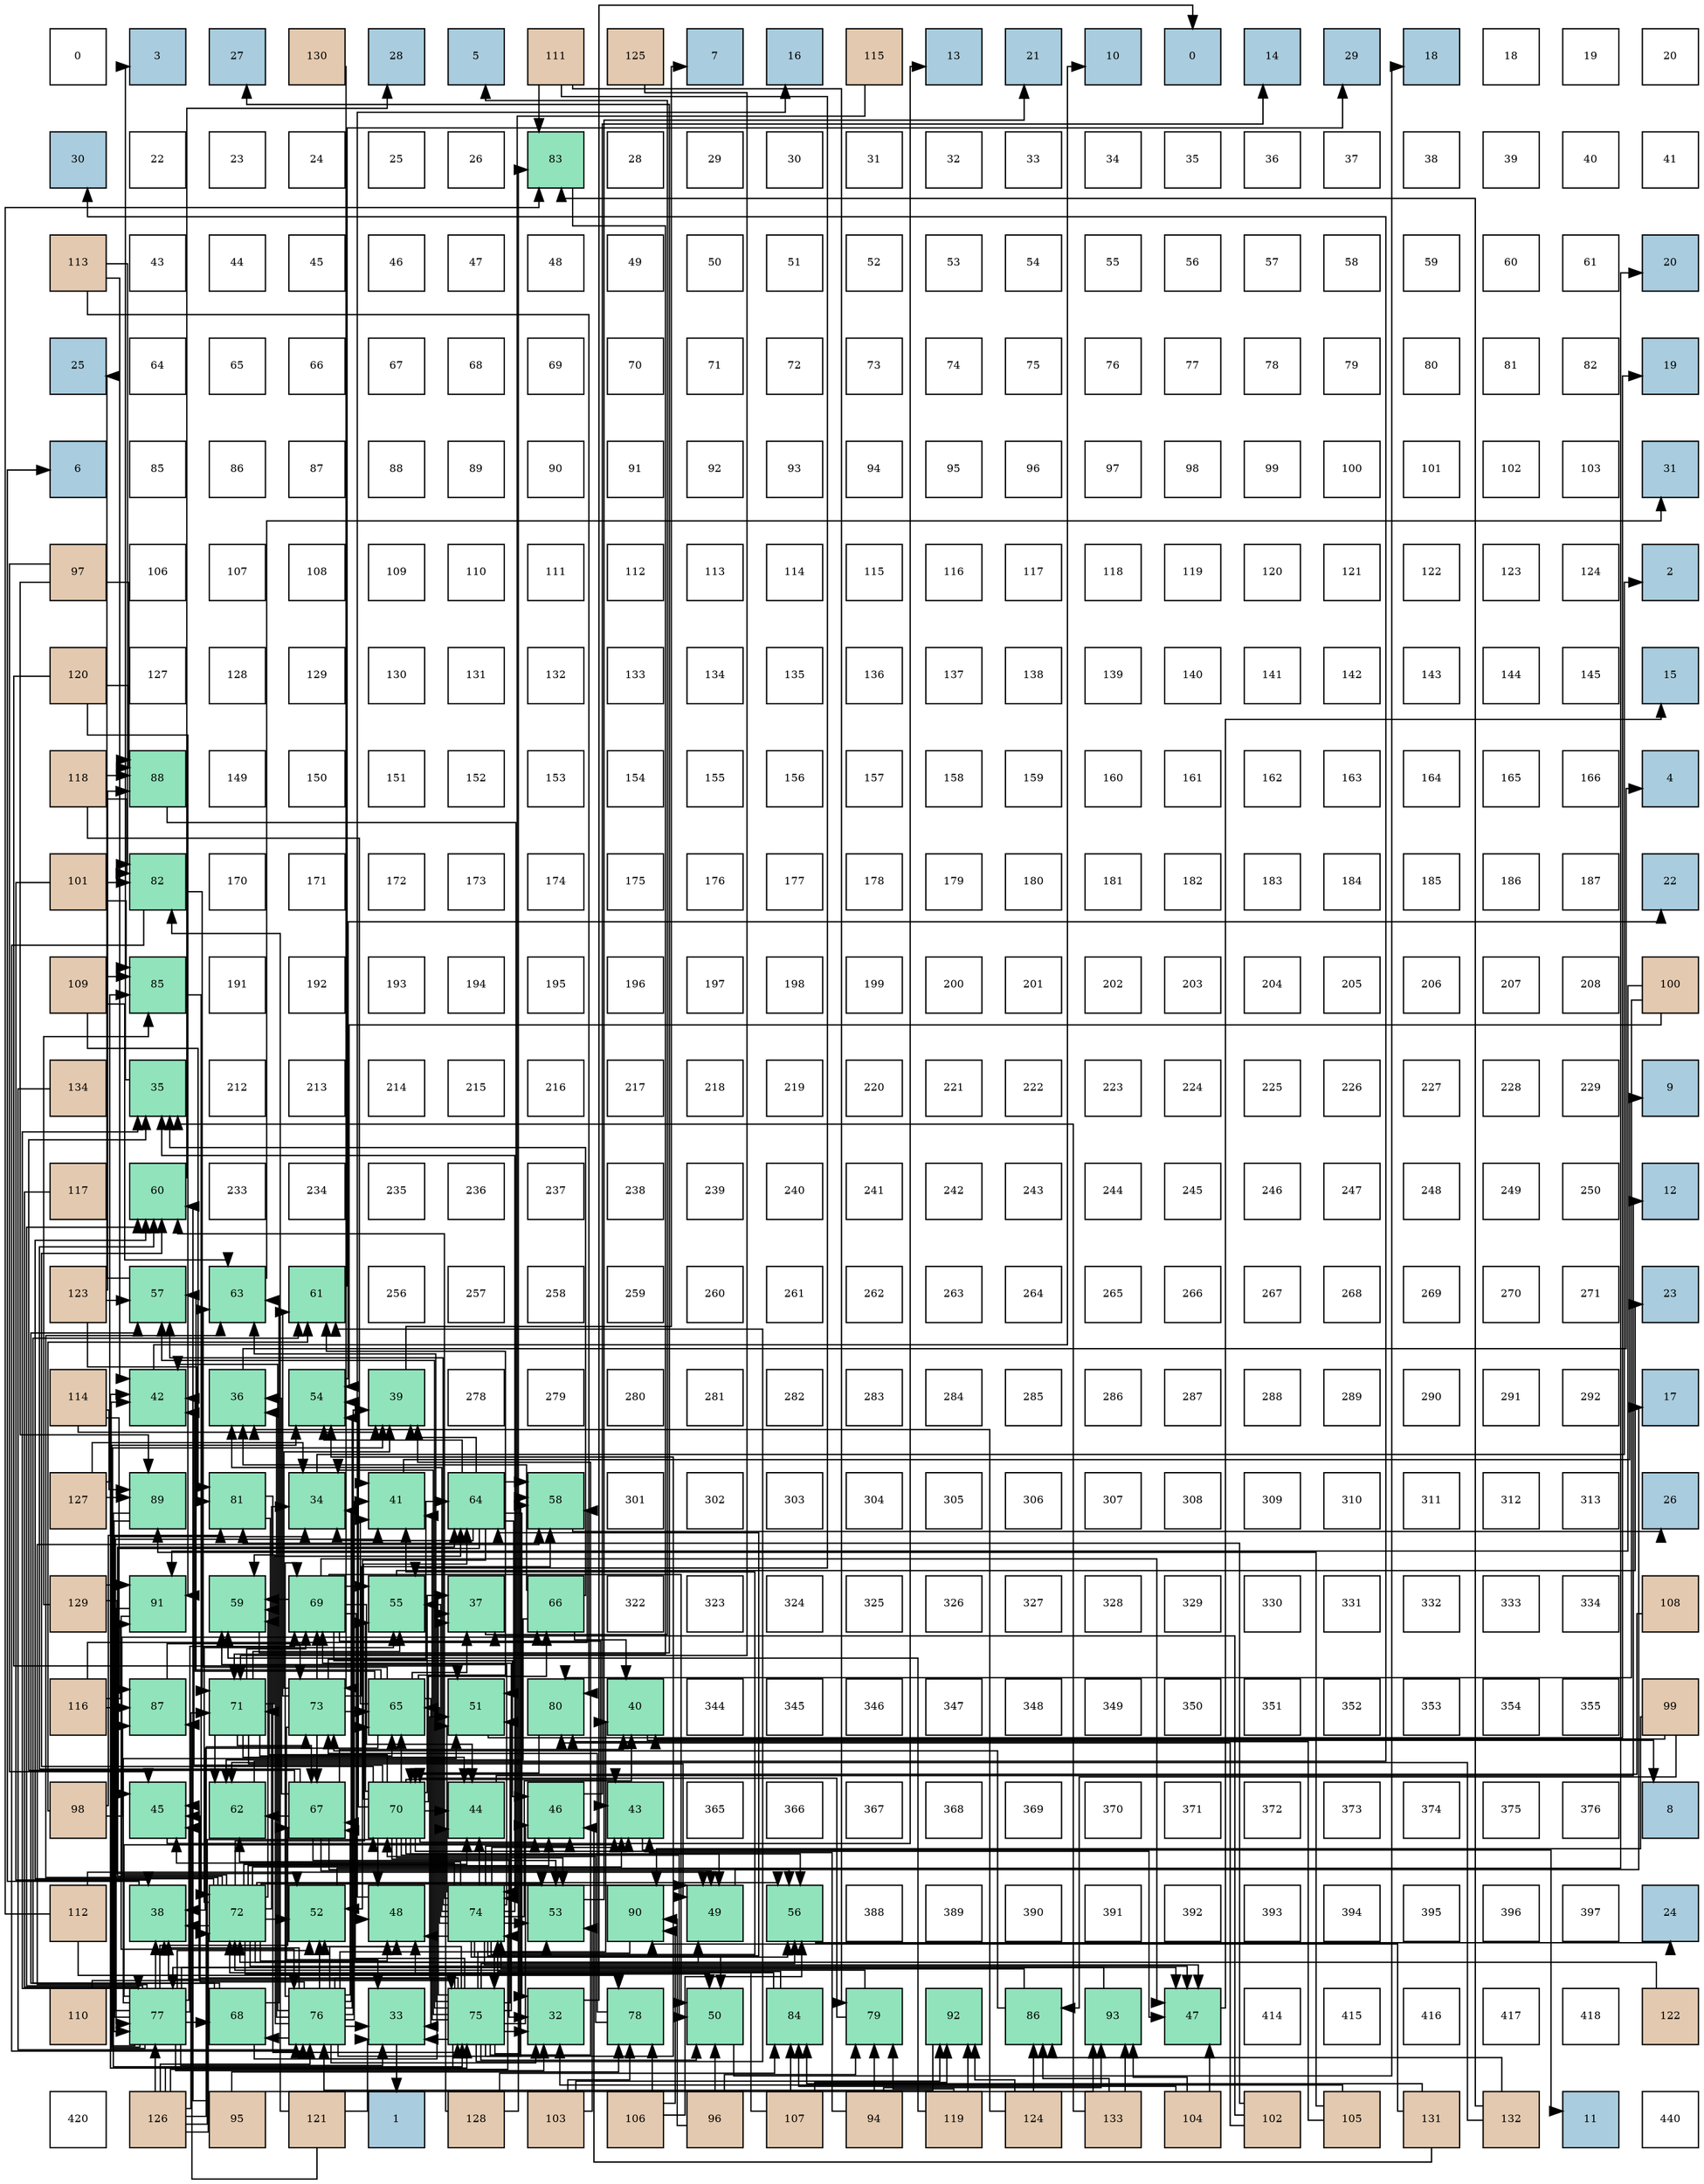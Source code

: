 digraph layout{
 rankdir=TB;
 splines=ortho;
 node [style=filled shape=square fixedsize=true width=0.6];
0[label="0", fontsize=8, fillcolor="#ffffff"];
1[label="3", fontsize=8, fillcolor="#a9ccde"];
2[label="27", fontsize=8, fillcolor="#a9ccde"];
3[label="130", fontsize=8, fillcolor="#e3c9af"];
4[label="28", fontsize=8, fillcolor="#a9ccde"];
5[label="5", fontsize=8, fillcolor="#a9ccde"];
6[label="111", fontsize=8, fillcolor="#e3c9af"];
7[label="125", fontsize=8, fillcolor="#e3c9af"];
8[label="7", fontsize=8, fillcolor="#a9ccde"];
9[label="16", fontsize=8, fillcolor="#a9ccde"];
10[label="115", fontsize=8, fillcolor="#e3c9af"];
11[label="13", fontsize=8, fillcolor="#a9ccde"];
12[label="21", fontsize=8, fillcolor="#a9ccde"];
13[label="10", fontsize=8, fillcolor="#a9ccde"];
14[label="0", fontsize=8, fillcolor="#a9ccde"];
15[label="14", fontsize=8, fillcolor="#a9ccde"];
16[label="29", fontsize=8, fillcolor="#a9ccde"];
17[label="18", fontsize=8, fillcolor="#a9ccde"];
18[label="18", fontsize=8, fillcolor="#ffffff"];
19[label="19", fontsize=8, fillcolor="#ffffff"];
20[label="20", fontsize=8, fillcolor="#ffffff"];
21[label="30", fontsize=8, fillcolor="#a9ccde"];
22[label="22", fontsize=8, fillcolor="#ffffff"];
23[label="23", fontsize=8, fillcolor="#ffffff"];
24[label="24", fontsize=8, fillcolor="#ffffff"];
25[label="25", fontsize=8, fillcolor="#ffffff"];
26[label="26", fontsize=8, fillcolor="#ffffff"];
27[label="83", fontsize=8, fillcolor="#91e3bb"];
28[label="28", fontsize=8, fillcolor="#ffffff"];
29[label="29", fontsize=8, fillcolor="#ffffff"];
30[label="30", fontsize=8, fillcolor="#ffffff"];
31[label="31", fontsize=8, fillcolor="#ffffff"];
32[label="32", fontsize=8, fillcolor="#ffffff"];
33[label="33", fontsize=8, fillcolor="#ffffff"];
34[label="34", fontsize=8, fillcolor="#ffffff"];
35[label="35", fontsize=8, fillcolor="#ffffff"];
36[label="36", fontsize=8, fillcolor="#ffffff"];
37[label="37", fontsize=8, fillcolor="#ffffff"];
38[label="38", fontsize=8, fillcolor="#ffffff"];
39[label="39", fontsize=8, fillcolor="#ffffff"];
40[label="40", fontsize=8, fillcolor="#ffffff"];
41[label="41", fontsize=8, fillcolor="#ffffff"];
42[label="113", fontsize=8, fillcolor="#e3c9af"];
43[label="43", fontsize=8, fillcolor="#ffffff"];
44[label="44", fontsize=8, fillcolor="#ffffff"];
45[label="45", fontsize=8, fillcolor="#ffffff"];
46[label="46", fontsize=8, fillcolor="#ffffff"];
47[label="47", fontsize=8, fillcolor="#ffffff"];
48[label="48", fontsize=8, fillcolor="#ffffff"];
49[label="49", fontsize=8, fillcolor="#ffffff"];
50[label="50", fontsize=8, fillcolor="#ffffff"];
51[label="51", fontsize=8, fillcolor="#ffffff"];
52[label="52", fontsize=8, fillcolor="#ffffff"];
53[label="53", fontsize=8, fillcolor="#ffffff"];
54[label="54", fontsize=8, fillcolor="#ffffff"];
55[label="55", fontsize=8, fillcolor="#ffffff"];
56[label="56", fontsize=8, fillcolor="#ffffff"];
57[label="57", fontsize=8, fillcolor="#ffffff"];
58[label="58", fontsize=8, fillcolor="#ffffff"];
59[label="59", fontsize=8, fillcolor="#ffffff"];
60[label="60", fontsize=8, fillcolor="#ffffff"];
61[label="61", fontsize=8, fillcolor="#ffffff"];
62[label="20", fontsize=8, fillcolor="#a9ccde"];
63[label="25", fontsize=8, fillcolor="#a9ccde"];
64[label="64", fontsize=8, fillcolor="#ffffff"];
65[label="65", fontsize=8, fillcolor="#ffffff"];
66[label="66", fontsize=8, fillcolor="#ffffff"];
67[label="67", fontsize=8, fillcolor="#ffffff"];
68[label="68", fontsize=8, fillcolor="#ffffff"];
69[label="69", fontsize=8, fillcolor="#ffffff"];
70[label="70", fontsize=8, fillcolor="#ffffff"];
71[label="71", fontsize=8, fillcolor="#ffffff"];
72[label="72", fontsize=8, fillcolor="#ffffff"];
73[label="73", fontsize=8, fillcolor="#ffffff"];
74[label="74", fontsize=8, fillcolor="#ffffff"];
75[label="75", fontsize=8, fillcolor="#ffffff"];
76[label="76", fontsize=8, fillcolor="#ffffff"];
77[label="77", fontsize=8, fillcolor="#ffffff"];
78[label="78", fontsize=8, fillcolor="#ffffff"];
79[label="79", fontsize=8, fillcolor="#ffffff"];
80[label="80", fontsize=8, fillcolor="#ffffff"];
81[label="81", fontsize=8, fillcolor="#ffffff"];
82[label="82", fontsize=8, fillcolor="#ffffff"];
83[label="19", fontsize=8, fillcolor="#a9ccde"];
84[label="6", fontsize=8, fillcolor="#a9ccde"];
85[label="85", fontsize=8, fillcolor="#ffffff"];
86[label="86", fontsize=8, fillcolor="#ffffff"];
87[label="87", fontsize=8, fillcolor="#ffffff"];
88[label="88", fontsize=8, fillcolor="#ffffff"];
89[label="89", fontsize=8, fillcolor="#ffffff"];
90[label="90", fontsize=8, fillcolor="#ffffff"];
91[label="91", fontsize=8, fillcolor="#ffffff"];
92[label="92", fontsize=8, fillcolor="#ffffff"];
93[label="93", fontsize=8, fillcolor="#ffffff"];
94[label="94", fontsize=8, fillcolor="#ffffff"];
95[label="95", fontsize=8, fillcolor="#ffffff"];
96[label="96", fontsize=8, fillcolor="#ffffff"];
97[label="97", fontsize=8, fillcolor="#ffffff"];
98[label="98", fontsize=8, fillcolor="#ffffff"];
99[label="99", fontsize=8, fillcolor="#ffffff"];
100[label="100", fontsize=8, fillcolor="#ffffff"];
101[label="101", fontsize=8, fillcolor="#ffffff"];
102[label="102", fontsize=8, fillcolor="#ffffff"];
103[label="103", fontsize=8, fillcolor="#ffffff"];
104[label="31", fontsize=8, fillcolor="#a9ccde"];
105[label="97", fontsize=8, fillcolor="#e3c9af"];
106[label="106", fontsize=8, fillcolor="#ffffff"];
107[label="107", fontsize=8, fillcolor="#ffffff"];
108[label="108", fontsize=8, fillcolor="#ffffff"];
109[label="109", fontsize=8, fillcolor="#ffffff"];
110[label="110", fontsize=8, fillcolor="#ffffff"];
111[label="111", fontsize=8, fillcolor="#ffffff"];
112[label="112", fontsize=8, fillcolor="#ffffff"];
113[label="113", fontsize=8, fillcolor="#ffffff"];
114[label="114", fontsize=8, fillcolor="#ffffff"];
115[label="115", fontsize=8, fillcolor="#ffffff"];
116[label="116", fontsize=8, fillcolor="#ffffff"];
117[label="117", fontsize=8, fillcolor="#ffffff"];
118[label="118", fontsize=8, fillcolor="#ffffff"];
119[label="119", fontsize=8, fillcolor="#ffffff"];
120[label="120", fontsize=8, fillcolor="#ffffff"];
121[label="121", fontsize=8, fillcolor="#ffffff"];
122[label="122", fontsize=8, fillcolor="#ffffff"];
123[label="123", fontsize=8, fillcolor="#ffffff"];
124[label="124", fontsize=8, fillcolor="#ffffff"];
125[label="2", fontsize=8, fillcolor="#a9ccde"];
126[label="120", fontsize=8, fillcolor="#e3c9af"];
127[label="127", fontsize=8, fillcolor="#ffffff"];
128[label="128", fontsize=8, fillcolor="#ffffff"];
129[label="129", fontsize=8, fillcolor="#ffffff"];
130[label="130", fontsize=8, fillcolor="#ffffff"];
131[label="131", fontsize=8, fillcolor="#ffffff"];
132[label="132", fontsize=8, fillcolor="#ffffff"];
133[label="133", fontsize=8, fillcolor="#ffffff"];
134[label="134", fontsize=8, fillcolor="#ffffff"];
135[label="135", fontsize=8, fillcolor="#ffffff"];
136[label="136", fontsize=8, fillcolor="#ffffff"];
137[label="137", fontsize=8, fillcolor="#ffffff"];
138[label="138", fontsize=8, fillcolor="#ffffff"];
139[label="139", fontsize=8, fillcolor="#ffffff"];
140[label="140", fontsize=8, fillcolor="#ffffff"];
141[label="141", fontsize=8, fillcolor="#ffffff"];
142[label="142", fontsize=8, fillcolor="#ffffff"];
143[label="143", fontsize=8, fillcolor="#ffffff"];
144[label="144", fontsize=8, fillcolor="#ffffff"];
145[label="145", fontsize=8, fillcolor="#ffffff"];
146[label="15", fontsize=8, fillcolor="#a9ccde"];
147[label="118", fontsize=8, fillcolor="#e3c9af"];
148[label="88", fontsize=8, fillcolor="#91e3bb"];
149[label="149", fontsize=8, fillcolor="#ffffff"];
150[label="150", fontsize=8, fillcolor="#ffffff"];
151[label="151", fontsize=8, fillcolor="#ffffff"];
152[label="152", fontsize=8, fillcolor="#ffffff"];
153[label="153", fontsize=8, fillcolor="#ffffff"];
154[label="154", fontsize=8, fillcolor="#ffffff"];
155[label="155", fontsize=8, fillcolor="#ffffff"];
156[label="156", fontsize=8, fillcolor="#ffffff"];
157[label="157", fontsize=8, fillcolor="#ffffff"];
158[label="158", fontsize=8, fillcolor="#ffffff"];
159[label="159", fontsize=8, fillcolor="#ffffff"];
160[label="160", fontsize=8, fillcolor="#ffffff"];
161[label="161", fontsize=8, fillcolor="#ffffff"];
162[label="162", fontsize=8, fillcolor="#ffffff"];
163[label="163", fontsize=8, fillcolor="#ffffff"];
164[label="164", fontsize=8, fillcolor="#ffffff"];
165[label="165", fontsize=8, fillcolor="#ffffff"];
166[label="166", fontsize=8, fillcolor="#ffffff"];
167[label="4", fontsize=8, fillcolor="#a9ccde"];
168[label="101", fontsize=8, fillcolor="#e3c9af"];
169[label="82", fontsize=8, fillcolor="#91e3bb"];
170[label="170", fontsize=8, fillcolor="#ffffff"];
171[label="171", fontsize=8, fillcolor="#ffffff"];
172[label="172", fontsize=8, fillcolor="#ffffff"];
173[label="173", fontsize=8, fillcolor="#ffffff"];
174[label="174", fontsize=8, fillcolor="#ffffff"];
175[label="175", fontsize=8, fillcolor="#ffffff"];
176[label="176", fontsize=8, fillcolor="#ffffff"];
177[label="177", fontsize=8, fillcolor="#ffffff"];
178[label="178", fontsize=8, fillcolor="#ffffff"];
179[label="179", fontsize=8, fillcolor="#ffffff"];
180[label="180", fontsize=8, fillcolor="#ffffff"];
181[label="181", fontsize=8, fillcolor="#ffffff"];
182[label="182", fontsize=8, fillcolor="#ffffff"];
183[label="183", fontsize=8, fillcolor="#ffffff"];
184[label="184", fontsize=8, fillcolor="#ffffff"];
185[label="185", fontsize=8, fillcolor="#ffffff"];
186[label="186", fontsize=8, fillcolor="#ffffff"];
187[label="187", fontsize=8, fillcolor="#ffffff"];
188[label="22", fontsize=8, fillcolor="#a9ccde"];
189[label="109", fontsize=8, fillcolor="#e3c9af"];
190[label="85", fontsize=8, fillcolor="#91e3bb"];
191[label="191", fontsize=8, fillcolor="#ffffff"];
192[label="192", fontsize=8, fillcolor="#ffffff"];
193[label="193", fontsize=8, fillcolor="#ffffff"];
194[label="194", fontsize=8, fillcolor="#ffffff"];
195[label="195", fontsize=8, fillcolor="#ffffff"];
196[label="196", fontsize=8, fillcolor="#ffffff"];
197[label="197", fontsize=8, fillcolor="#ffffff"];
198[label="198", fontsize=8, fillcolor="#ffffff"];
199[label="199", fontsize=8, fillcolor="#ffffff"];
200[label="200", fontsize=8, fillcolor="#ffffff"];
201[label="201", fontsize=8, fillcolor="#ffffff"];
202[label="202", fontsize=8, fillcolor="#ffffff"];
203[label="203", fontsize=8, fillcolor="#ffffff"];
204[label="204", fontsize=8, fillcolor="#ffffff"];
205[label="205", fontsize=8, fillcolor="#ffffff"];
206[label="206", fontsize=8, fillcolor="#ffffff"];
207[label="207", fontsize=8, fillcolor="#ffffff"];
208[label="208", fontsize=8, fillcolor="#ffffff"];
209[label="100", fontsize=8, fillcolor="#e3c9af"];
210[label="134", fontsize=8, fillcolor="#e3c9af"];
211[label="35", fontsize=8, fillcolor="#91e3bb"];
212[label="212", fontsize=8, fillcolor="#ffffff"];
213[label="213", fontsize=8, fillcolor="#ffffff"];
214[label="214", fontsize=8, fillcolor="#ffffff"];
215[label="215", fontsize=8, fillcolor="#ffffff"];
216[label="216", fontsize=8, fillcolor="#ffffff"];
217[label="217", fontsize=8, fillcolor="#ffffff"];
218[label="218", fontsize=8, fillcolor="#ffffff"];
219[label="219", fontsize=8, fillcolor="#ffffff"];
220[label="220", fontsize=8, fillcolor="#ffffff"];
221[label="221", fontsize=8, fillcolor="#ffffff"];
222[label="222", fontsize=8, fillcolor="#ffffff"];
223[label="223", fontsize=8, fillcolor="#ffffff"];
224[label="224", fontsize=8, fillcolor="#ffffff"];
225[label="225", fontsize=8, fillcolor="#ffffff"];
226[label="226", fontsize=8, fillcolor="#ffffff"];
227[label="227", fontsize=8, fillcolor="#ffffff"];
228[label="228", fontsize=8, fillcolor="#ffffff"];
229[label="229", fontsize=8, fillcolor="#ffffff"];
230[label="9", fontsize=8, fillcolor="#a9ccde"];
231[label="117", fontsize=8, fillcolor="#e3c9af"];
232[label="60", fontsize=8, fillcolor="#91e3bb"];
233[label="233", fontsize=8, fillcolor="#ffffff"];
234[label="234", fontsize=8, fillcolor="#ffffff"];
235[label="235", fontsize=8, fillcolor="#ffffff"];
236[label="236", fontsize=8, fillcolor="#ffffff"];
237[label="237", fontsize=8, fillcolor="#ffffff"];
238[label="238", fontsize=8, fillcolor="#ffffff"];
239[label="239", fontsize=8, fillcolor="#ffffff"];
240[label="240", fontsize=8, fillcolor="#ffffff"];
241[label="241", fontsize=8, fillcolor="#ffffff"];
242[label="242", fontsize=8, fillcolor="#ffffff"];
243[label="243", fontsize=8, fillcolor="#ffffff"];
244[label="244", fontsize=8, fillcolor="#ffffff"];
245[label="245", fontsize=8, fillcolor="#ffffff"];
246[label="246", fontsize=8, fillcolor="#ffffff"];
247[label="247", fontsize=8, fillcolor="#ffffff"];
248[label="248", fontsize=8, fillcolor="#ffffff"];
249[label="249", fontsize=8, fillcolor="#ffffff"];
250[label="250", fontsize=8, fillcolor="#ffffff"];
251[label="12", fontsize=8, fillcolor="#a9ccde"];
252[label="123", fontsize=8, fillcolor="#e3c9af"];
253[label="57", fontsize=8, fillcolor="#91e3bb"];
254[label="63", fontsize=8, fillcolor="#91e3bb"];
255[label="61", fontsize=8, fillcolor="#91e3bb"];
256[label="256", fontsize=8, fillcolor="#ffffff"];
257[label="257", fontsize=8, fillcolor="#ffffff"];
258[label="258", fontsize=8, fillcolor="#ffffff"];
259[label="259", fontsize=8, fillcolor="#ffffff"];
260[label="260", fontsize=8, fillcolor="#ffffff"];
261[label="261", fontsize=8, fillcolor="#ffffff"];
262[label="262", fontsize=8, fillcolor="#ffffff"];
263[label="263", fontsize=8, fillcolor="#ffffff"];
264[label="264", fontsize=8, fillcolor="#ffffff"];
265[label="265", fontsize=8, fillcolor="#ffffff"];
266[label="266", fontsize=8, fillcolor="#ffffff"];
267[label="267", fontsize=8, fillcolor="#ffffff"];
268[label="268", fontsize=8, fillcolor="#ffffff"];
269[label="269", fontsize=8, fillcolor="#ffffff"];
270[label="270", fontsize=8, fillcolor="#ffffff"];
271[label="271", fontsize=8, fillcolor="#ffffff"];
272[label="23", fontsize=8, fillcolor="#a9ccde"];
273[label="114", fontsize=8, fillcolor="#e3c9af"];
274[label="42", fontsize=8, fillcolor="#91e3bb"];
275[label="36", fontsize=8, fillcolor="#91e3bb"];
276[label="54", fontsize=8, fillcolor="#91e3bb"];
277[label="39", fontsize=8, fillcolor="#91e3bb"];
278[label="278", fontsize=8, fillcolor="#ffffff"];
279[label="279", fontsize=8, fillcolor="#ffffff"];
280[label="280", fontsize=8, fillcolor="#ffffff"];
281[label="281", fontsize=8, fillcolor="#ffffff"];
282[label="282", fontsize=8, fillcolor="#ffffff"];
283[label="283", fontsize=8, fillcolor="#ffffff"];
284[label="284", fontsize=8, fillcolor="#ffffff"];
285[label="285", fontsize=8, fillcolor="#ffffff"];
286[label="286", fontsize=8, fillcolor="#ffffff"];
287[label="287", fontsize=8, fillcolor="#ffffff"];
288[label="288", fontsize=8, fillcolor="#ffffff"];
289[label="289", fontsize=8, fillcolor="#ffffff"];
290[label="290", fontsize=8, fillcolor="#ffffff"];
291[label="291", fontsize=8, fillcolor="#ffffff"];
292[label="292", fontsize=8, fillcolor="#ffffff"];
293[label="17", fontsize=8, fillcolor="#a9ccde"];
294[label="127", fontsize=8, fillcolor="#e3c9af"];
295[label="89", fontsize=8, fillcolor="#91e3bb"];
296[label="81", fontsize=8, fillcolor="#91e3bb"];
297[label="34", fontsize=8, fillcolor="#91e3bb"];
298[label="41", fontsize=8, fillcolor="#91e3bb"];
299[label="64", fontsize=8, fillcolor="#91e3bb"];
300[label="58", fontsize=8, fillcolor="#91e3bb"];
301[label="301", fontsize=8, fillcolor="#ffffff"];
302[label="302", fontsize=8, fillcolor="#ffffff"];
303[label="303", fontsize=8, fillcolor="#ffffff"];
304[label="304", fontsize=8, fillcolor="#ffffff"];
305[label="305", fontsize=8, fillcolor="#ffffff"];
306[label="306", fontsize=8, fillcolor="#ffffff"];
307[label="307", fontsize=8, fillcolor="#ffffff"];
308[label="308", fontsize=8, fillcolor="#ffffff"];
309[label="309", fontsize=8, fillcolor="#ffffff"];
310[label="310", fontsize=8, fillcolor="#ffffff"];
311[label="311", fontsize=8, fillcolor="#ffffff"];
312[label="312", fontsize=8, fillcolor="#ffffff"];
313[label="313", fontsize=8, fillcolor="#ffffff"];
314[label="26", fontsize=8, fillcolor="#a9ccde"];
315[label="129", fontsize=8, fillcolor="#e3c9af"];
316[label="91", fontsize=8, fillcolor="#91e3bb"];
317[label="59", fontsize=8, fillcolor="#91e3bb"];
318[label="69", fontsize=8, fillcolor="#91e3bb"];
319[label="55", fontsize=8, fillcolor="#91e3bb"];
320[label="37", fontsize=8, fillcolor="#91e3bb"];
321[label="66", fontsize=8, fillcolor="#91e3bb"];
322[label="322", fontsize=8, fillcolor="#ffffff"];
323[label="323", fontsize=8, fillcolor="#ffffff"];
324[label="324", fontsize=8, fillcolor="#ffffff"];
325[label="325", fontsize=8, fillcolor="#ffffff"];
326[label="326", fontsize=8, fillcolor="#ffffff"];
327[label="327", fontsize=8, fillcolor="#ffffff"];
328[label="328", fontsize=8, fillcolor="#ffffff"];
329[label="329", fontsize=8, fillcolor="#ffffff"];
330[label="330", fontsize=8, fillcolor="#ffffff"];
331[label="331", fontsize=8, fillcolor="#ffffff"];
332[label="332", fontsize=8, fillcolor="#ffffff"];
333[label="333", fontsize=8, fillcolor="#ffffff"];
334[label="334", fontsize=8, fillcolor="#ffffff"];
335[label="108", fontsize=8, fillcolor="#e3c9af"];
336[label="116", fontsize=8, fillcolor="#e3c9af"];
337[label="87", fontsize=8, fillcolor="#91e3bb"];
338[label="71", fontsize=8, fillcolor="#91e3bb"];
339[label="73", fontsize=8, fillcolor="#91e3bb"];
340[label="65", fontsize=8, fillcolor="#91e3bb"];
341[label="51", fontsize=8, fillcolor="#91e3bb"];
342[label="80", fontsize=8, fillcolor="#91e3bb"];
343[label="40", fontsize=8, fillcolor="#91e3bb"];
344[label="344", fontsize=8, fillcolor="#ffffff"];
345[label="345", fontsize=8, fillcolor="#ffffff"];
346[label="346", fontsize=8, fillcolor="#ffffff"];
347[label="347", fontsize=8, fillcolor="#ffffff"];
348[label="348", fontsize=8, fillcolor="#ffffff"];
349[label="349", fontsize=8, fillcolor="#ffffff"];
350[label="350", fontsize=8, fillcolor="#ffffff"];
351[label="351", fontsize=8, fillcolor="#ffffff"];
352[label="352", fontsize=8, fillcolor="#ffffff"];
353[label="353", fontsize=8, fillcolor="#ffffff"];
354[label="354", fontsize=8, fillcolor="#ffffff"];
355[label="355", fontsize=8, fillcolor="#ffffff"];
356[label="99", fontsize=8, fillcolor="#e3c9af"];
357[label="98", fontsize=8, fillcolor="#e3c9af"];
358[label="45", fontsize=8, fillcolor="#91e3bb"];
359[label="62", fontsize=8, fillcolor="#91e3bb"];
360[label="67", fontsize=8, fillcolor="#91e3bb"];
361[label="70", fontsize=8, fillcolor="#91e3bb"];
362[label="44", fontsize=8, fillcolor="#91e3bb"];
363[label="46", fontsize=8, fillcolor="#91e3bb"];
364[label="43", fontsize=8, fillcolor="#91e3bb"];
365[label="365", fontsize=8, fillcolor="#ffffff"];
366[label="366", fontsize=8, fillcolor="#ffffff"];
367[label="367", fontsize=8, fillcolor="#ffffff"];
368[label="368", fontsize=8, fillcolor="#ffffff"];
369[label="369", fontsize=8, fillcolor="#ffffff"];
370[label="370", fontsize=8, fillcolor="#ffffff"];
371[label="371", fontsize=8, fillcolor="#ffffff"];
372[label="372", fontsize=8, fillcolor="#ffffff"];
373[label="373", fontsize=8, fillcolor="#ffffff"];
374[label="374", fontsize=8, fillcolor="#ffffff"];
375[label="375", fontsize=8, fillcolor="#ffffff"];
376[label="376", fontsize=8, fillcolor="#ffffff"];
377[label="8", fontsize=8, fillcolor="#a9ccde"];
378[label="112", fontsize=8, fillcolor="#e3c9af"];
379[label="38", fontsize=8, fillcolor="#91e3bb"];
380[label="72", fontsize=8, fillcolor="#91e3bb"];
381[label="52", fontsize=8, fillcolor="#91e3bb"];
382[label="48", fontsize=8, fillcolor="#91e3bb"];
383[label="74", fontsize=8, fillcolor="#91e3bb"];
384[label="53", fontsize=8, fillcolor="#91e3bb"];
385[label="90", fontsize=8, fillcolor="#91e3bb"];
386[label="49", fontsize=8, fillcolor="#91e3bb"];
387[label="56", fontsize=8, fillcolor="#91e3bb"];
388[label="388", fontsize=8, fillcolor="#ffffff"];
389[label="389", fontsize=8, fillcolor="#ffffff"];
390[label="390", fontsize=8, fillcolor="#ffffff"];
391[label="391", fontsize=8, fillcolor="#ffffff"];
392[label="392", fontsize=8, fillcolor="#ffffff"];
393[label="393", fontsize=8, fillcolor="#ffffff"];
394[label="394", fontsize=8, fillcolor="#ffffff"];
395[label="395", fontsize=8, fillcolor="#ffffff"];
396[label="396", fontsize=8, fillcolor="#ffffff"];
397[label="397", fontsize=8, fillcolor="#ffffff"];
398[label="24", fontsize=8, fillcolor="#a9ccde"];
399[label="110", fontsize=8, fillcolor="#e3c9af"];
400[label="77", fontsize=8, fillcolor="#91e3bb"];
401[label="68", fontsize=8, fillcolor="#91e3bb"];
402[label="76", fontsize=8, fillcolor="#91e3bb"];
403[label="33", fontsize=8, fillcolor="#91e3bb"];
404[label="75", fontsize=8, fillcolor="#91e3bb"];
405[label="32", fontsize=8, fillcolor="#91e3bb"];
406[label="78", fontsize=8, fillcolor="#91e3bb"];
407[label="50", fontsize=8, fillcolor="#91e3bb"];
408[label="84", fontsize=8, fillcolor="#91e3bb"];
409[label="79", fontsize=8, fillcolor="#91e3bb"];
410[label="92", fontsize=8, fillcolor="#91e3bb"];
411[label="86", fontsize=8, fillcolor="#91e3bb"];
412[label="93", fontsize=8, fillcolor="#91e3bb"];
413[label="47", fontsize=8, fillcolor="#91e3bb"];
414[label="414", fontsize=8, fillcolor="#ffffff"];
415[label="415", fontsize=8, fillcolor="#ffffff"];
416[label="416", fontsize=8, fillcolor="#ffffff"];
417[label="417", fontsize=8, fillcolor="#ffffff"];
418[label="418", fontsize=8, fillcolor="#ffffff"];
419[label="122", fontsize=8, fillcolor="#e3c9af"];
420[label="420", fontsize=8, fillcolor="#ffffff"];
421[label="126", fontsize=8, fillcolor="#e3c9af"];
422[label="95", fontsize=8, fillcolor="#e3c9af"];
423[label="121", fontsize=8, fillcolor="#e3c9af"];
424[label="1", fontsize=8, fillcolor="#a9ccde"];
425[label="128", fontsize=8, fillcolor="#e3c9af"];
426[label="103", fontsize=8, fillcolor="#e3c9af"];
427[label="106", fontsize=8, fillcolor="#e3c9af"];
428[label="96", fontsize=8, fillcolor="#e3c9af"];
429[label="107", fontsize=8, fillcolor="#e3c9af"];
430[label="94", fontsize=8, fillcolor="#e3c9af"];
431[label="119", fontsize=8, fillcolor="#e3c9af"];
432[label="124", fontsize=8, fillcolor="#e3c9af"];
433[label="133", fontsize=8, fillcolor="#e3c9af"];
434[label="104", fontsize=8, fillcolor="#e3c9af"];
435[label="102", fontsize=8, fillcolor="#e3c9af"];
436[label="105", fontsize=8, fillcolor="#e3c9af"];
437[label="131", fontsize=8, fillcolor="#e3c9af"];
438[label="132", fontsize=8, fillcolor="#e3c9af"];
439[label="11", fontsize=8, fillcolor="#a9ccde"];
440[label="440", fontsize=8, fillcolor="#ffffff"];
edge [constraint=false, style=vis];405 -> 14;
403 -> 424;
297 -> 125;
211 -> 1;
275 -> 167;
320 -> 5;
379 -> 84;
277 -> 8;
343 -> 377;
298 -> 230;
274 -> 13;
364 -> 439;
362 -> 251;
358 -> 11;
363 -> 15;
413 -> 146;
382 -> 9;
386 -> 293;
407 -> 17;
341 -> 83;
381 -> 62;
384 -> 12;
276 -> 188;
319 -> 272;
387 -> 398;
253 -> 63;
300 -> 314;
317 -> 2;
232 -> 4;
255 -> 16;
359 -> 21;
254 -> 104;
299 -> 405;
299 -> 297;
299 -> 277;
299 -> 358;
299 -> 341;
299 -> 381;
299 -> 276;
299 -> 300;
340 -> 403;
340 -> 320;
340 -> 379;
340 -> 298;
340 -> 274;
340 -> 253;
340 -> 255;
340 -> 254;
321 -> 211;
321 -> 275;
321 -> 343;
321 -> 359;
360 -> 211;
360 -> 275;
360 -> 343;
360 -> 386;
360 -> 384;
360 -> 387;
360 -> 232;
360 -> 359;
401 -> 320;
401 -> 253;
401 -> 255;
401 -> 254;
318 -> 364;
318 -> 362;
318 -> 363;
318 -> 413;
318 -> 382;
318 -> 407;
318 -> 319;
318 -> 317;
361 -> 405;
361 -> 320;
361 -> 274;
361 -> 364;
361 -> 362;
361 -> 363;
361 -> 413;
361 -> 382;
361 -> 386;
361 -> 407;
361 -> 384;
361 -> 276;
361 -> 319;
361 -> 387;
361 -> 317;
361 -> 232;
361 -> 299;
361 -> 340;
361 -> 321;
338 -> 362;
338 -> 386;
338 -> 319;
338 -> 359;
338 -> 299;
338 -> 340;
338 -> 360;
338 -> 318;
380 -> 297;
380 -> 379;
380 -> 364;
380 -> 362;
380 -> 363;
380 -> 413;
380 -> 382;
380 -> 386;
380 -> 407;
380 -> 381;
380 -> 384;
380 -> 319;
380 -> 387;
380 -> 317;
380 -> 232;
380 -> 254;
380 -> 299;
380 -> 340;
380 -> 321;
339 -> 403;
339 -> 277;
339 -> 300;
339 -> 255;
339 -> 299;
339 -> 340;
339 -> 360;
339 -> 318;
383 -> 211;
383 -> 275;
383 -> 343;
383 -> 298;
383 -> 364;
383 -> 362;
383 -> 358;
383 -> 363;
383 -> 413;
383 -> 382;
383 -> 386;
383 -> 407;
383 -> 341;
383 -> 384;
383 -> 319;
383 -> 387;
383 -> 253;
383 -> 317;
383 -> 232;
383 -> 359;
383 -> 299;
383 -> 340;
404 -> 405;
404 -> 403;
404 -> 297;
404 -> 320;
404 -> 379;
404 -> 277;
404 -> 343;
404 -> 298;
404 -> 274;
404 -> 358;
404 -> 363;
404 -> 407;
404 -> 341;
404 -> 381;
404 -> 276;
404 -> 387;
404 -> 253;
404 -> 300;
404 -> 255;
404 -> 254;
404 -> 360;
404 -> 318;
402 -> 405;
402 -> 403;
402 -> 297;
402 -> 275;
402 -> 379;
402 -> 277;
402 -> 298;
402 -> 274;
402 -> 358;
402 -> 382;
402 -> 341;
402 -> 381;
402 -> 384;
402 -> 276;
402 -> 300;
402 -> 317;
402 -> 360;
402 -> 401;
402 -> 318;
400 -> 405;
400 -> 403;
400 -> 297;
400 -> 211;
400 -> 379;
400 -> 277;
400 -> 298;
400 -> 274;
400 -> 364;
400 -> 358;
400 -> 413;
400 -> 341;
400 -> 381;
400 -> 276;
400 -> 300;
400 -> 232;
400 -> 360;
400 -> 401;
400 -> 318;
406 -> 361;
406 -> 339;
409 -> 361;
409 -> 380;
342 -> 361;
296 -> 338;
296 -> 404;
169 -> 338;
169 -> 402;
27 -> 338;
408 -> 380;
408 -> 383;
190 -> 380;
411 -> 339;
411 -> 383;
337 -> 339;
148 -> 383;
295 -> 404;
295 -> 400;
385 -> 404;
316 -> 402;
316 -> 400;
410 -> 402;
412 -> 400;
430 -> 364;
430 -> 409;
430 -> 412;
422 -> 232;
422 -> 406;
422 -> 412;
428 -> 407;
428 -> 409;
428 -> 385;
105 -> 358;
105 -> 148;
105 -> 295;
357 -> 255;
357 -> 296;
357 -> 337;
356 -> 343;
356 -> 411;
356 -> 385;
209 -> 276;
209 -> 342;
209 -> 316;
168 -> 379;
168 -> 169;
168 -> 190;
435 -> 320;
435 -> 342;
435 -> 296;
426 -> 384;
426 -> 406;
426 -> 410;
434 -> 413;
434 -> 408;
434 -> 412;
436 -> 405;
436 -> 342;
436 -> 295;
427 -> 387;
427 -> 406;
427 -> 385;
429 -> 382;
429 -> 408;
429 -> 410;
335 -> 361;
189 -> 254;
189 -> 296;
189 -> 190;
399 -> 404;
6 -> 319;
6 -> 409;
6 -> 27;
378 -> 386;
378 -> 406;
378 -> 27;
42 -> 274;
42 -> 342;
42 -> 169;
273 -> 277;
273 -> 337;
273 -> 295;
10 -> 383;
336 -> 300;
336 -> 337;
336 -> 316;
231 -> 400;
147 -> 298;
147 -> 169;
147 -> 148;
431 -> 317;
431 -> 409;
431 -> 410;
126 -> 341;
126 -> 148;
126 -> 316;
423 -> 403;
423 -> 169;
423 -> 337;
419 -> 380;
252 -> 253;
252 -> 296;
252 -> 148;
432 -> 275;
432 -> 411;
432 -> 410;
7 -> 338;
421 -> 361;
421 -> 338;
421 -> 380;
421 -> 339;
421 -> 383;
421 -> 404;
421 -> 402;
421 -> 400;
294 -> 297;
294 -> 190;
294 -> 295;
425 -> 362;
425 -> 27;
425 -> 408;
315 -> 381;
315 -> 190;
315 -> 316;
3 -> 339;
437 -> 363;
437 -> 408;
437 -> 385;
438 -> 359;
438 -> 27;
438 -> 411;
433 -> 211;
433 -> 411;
433 -> 412;
210 -> 402;
edge [constraint=true, style=invis];
0 -> 21 -> 42 -> 63 -> 84 -> 105 -> 126 -> 147 -> 168 -> 189 -> 210 -> 231 -> 252 -> 273 -> 294 -> 315 -> 336 -> 357 -> 378 -> 399 -> 420;
1 -> 22 -> 43 -> 64 -> 85 -> 106 -> 127 -> 148 -> 169 -> 190 -> 211 -> 232 -> 253 -> 274 -> 295 -> 316 -> 337 -> 358 -> 379 -> 400 -> 421;
2 -> 23 -> 44 -> 65 -> 86 -> 107 -> 128 -> 149 -> 170 -> 191 -> 212 -> 233 -> 254 -> 275 -> 296 -> 317 -> 338 -> 359 -> 380 -> 401 -> 422;
3 -> 24 -> 45 -> 66 -> 87 -> 108 -> 129 -> 150 -> 171 -> 192 -> 213 -> 234 -> 255 -> 276 -> 297 -> 318 -> 339 -> 360 -> 381 -> 402 -> 423;
4 -> 25 -> 46 -> 67 -> 88 -> 109 -> 130 -> 151 -> 172 -> 193 -> 214 -> 235 -> 256 -> 277 -> 298 -> 319 -> 340 -> 361 -> 382 -> 403 -> 424;
5 -> 26 -> 47 -> 68 -> 89 -> 110 -> 131 -> 152 -> 173 -> 194 -> 215 -> 236 -> 257 -> 278 -> 299 -> 320 -> 341 -> 362 -> 383 -> 404 -> 425;
6 -> 27 -> 48 -> 69 -> 90 -> 111 -> 132 -> 153 -> 174 -> 195 -> 216 -> 237 -> 258 -> 279 -> 300 -> 321 -> 342 -> 363 -> 384 -> 405 -> 426;
7 -> 28 -> 49 -> 70 -> 91 -> 112 -> 133 -> 154 -> 175 -> 196 -> 217 -> 238 -> 259 -> 280 -> 301 -> 322 -> 343 -> 364 -> 385 -> 406 -> 427;
8 -> 29 -> 50 -> 71 -> 92 -> 113 -> 134 -> 155 -> 176 -> 197 -> 218 -> 239 -> 260 -> 281 -> 302 -> 323 -> 344 -> 365 -> 386 -> 407 -> 428;
9 -> 30 -> 51 -> 72 -> 93 -> 114 -> 135 -> 156 -> 177 -> 198 -> 219 -> 240 -> 261 -> 282 -> 303 -> 324 -> 345 -> 366 -> 387 -> 408 -> 429;
10 -> 31 -> 52 -> 73 -> 94 -> 115 -> 136 -> 157 -> 178 -> 199 -> 220 -> 241 -> 262 -> 283 -> 304 -> 325 -> 346 -> 367 -> 388 -> 409 -> 430;
11 -> 32 -> 53 -> 74 -> 95 -> 116 -> 137 -> 158 -> 179 -> 200 -> 221 -> 242 -> 263 -> 284 -> 305 -> 326 -> 347 -> 368 -> 389 -> 410 -> 431;
12 -> 33 -> 54 -> 75 -> 96 -> 117 -> 138 -> 159 -> 180 -> 201 -> 222 -> 243 -> 264 -> 285 -> 306 -> 327 -> 348 -> 369 -> 390 -> 411 -> 432;
13 -> 34 -> 55 -> 76 -> 97 -> 118 -> 139 -> 160 -> 181 -> 202 -> 223 -> 244 -> 265 -> 286 -> 307 -> 328 -> 349 -> 370 -> 391 -> 412 -> 433;
14 -> 35 -> 56 -> 77 -> 98 -> 119 -> 140 -> 161 -> 182 -> 203 -> 224 -> 245 -> 266 -> 287 -> 308 -> 329 -> 350 -> 371 -> 392 -> 413 -> 434;
15 -> 36 -> 57 -> 78 -> 99 -> 120 -> 141 -> 162 -> 183 -> 204 -> 225 -> 246 -> 267 -> 288 -> 309 -> 330 -> 351 -> 372 -> 393 -> 414 -> 435;
16 -> 37 -> 58 -> 79 -> 100 -> 121 -> 142 -> 163 -> 184 -> 205 -> 226 -> 247 -> 268 -> 289 -> 310 -> 331 -> 352 -> 373 -> 394 -> 415 -> 436;
17 -> 38 -> 59 -> 80 -> 101 -> 122 -> 143 -> 164 -> 185 -> 206 -> 227 -> 248 -> 269 -> 290 -> 311 -> 332 -> 353 -> 374 -> 395 -> 416 -> 437;
18 -> 39 -> 60 -> 81 -> 102 -> 123 -> 144 -> 165 -> 186 -> 207 -> 228 -> 249 -> 270 -> 291 -> 312 -> 333 -> 354 -> 375 -> 396 -> 417 -> 438;
19 -> 40 -> 61 -> 82 -> 103 -> 124 -> 145 -> 166 -> 187 -> 208 -> 229 -> 250 -> 271 -> 292 -> 313 -> 334 -> 355 -> 376 -> 397 -> 418 -> 439;
20 -> 41 -> 62 -> 83 -> 104 -> 125 -> 146 -> 167 -> 188 -> 209 -> 230 -> 251 -> 272 -> 293 -> 314 -> 335 -> 356 -> 377 -> 398 -> 419 -> 440;
rank = same {0 -> 1 -> 2 -> 3 -> 4 -> 5 -> 6 -> 7 -> 8 -> 9 -> 10 -> 11 -> 12 -> 13 -> 14 -> 15 -> 16 -> 17 -> 18 -> 19 -> 20};
rank = same {21 -> 22 -> 23 -> 24 -> 25 -> 26 -> 27 -> 28 -> 29 -> 30 -> 31 -> 32 -> 33 -> 34 -> 35 -> 36 -> 37 -> 38 -> 39 -> 40 -> 41};
rank = same {42 -> 43 -> 44 -> 45 -> 46 -> 47 -> 48 -> 49 -> 50 -> 51 -> 52 -> 53 -> 54 -> 55 -> 56 -> 57 -> 58 -> 59 -> 60 -> 61 -> 62};
rank = same {63 -> 64 -> 65 -> 66 -> 67 -> 68 -> 69 -> 70 -> 71 -> 72 -> 73 -> 74 -> 75 -> 76 -> 77 -> 78 -> 79 -> 80 -> 81 -> 82 -> 83};
rank = same {84 -> 85 -> 86 -> 87 -> 88 -> 89 -> 90 -> 91 -> 92 -> 93 -> 94 -> 95 -> 96 -> 97 -> 98 -> 99 -> 100 -> 101 -> 102 -> 103 -> 104};
rank = same {105 -> 106 -> 107 -> 108 -> 109 -> 110 -> 111 -> 112 -> 113 -> 114 -> 115 -> 116 -> 117 -> 118 -> 119 -> 120 -> 121 -> 122 -> 123 -> 124 -> 125};
rank = same {126 -> 127 -> 128 -> 129 -> 130 -> 131 -> 132 -> 133 -> 134 -> 135 -> 136 -> 137 -> 138 -> 139 -> 140 -> 141 -> 142 -> 143 -> 144 -> 145 -> 146};
rank = same {147 -> 148 -> 149 -> 150 -> 151 -> 152 -> 153 -> 154 -> 155 -> 156 -> 157 -> 158 -> 159 -> 160 -> 161 -> 162 -> 163 -> 164 -> 165 -> 166 -> 167};
rank = same {168 -> 169 -> 170 -> 171 -> 172 -> 173 -> 174 -> 175 -> 176 -> 177 -> 178 -> 179 -> 180 -> 181 -> 182 -> 183 -> 184 -> 185 -> 186 -> 187 -> 188};
rank = same {189 -> 190 -> 191 -> 192 -> 193 -> 194 -> 195 -> 196 -> 197 -> 198 -> 199 -> 200 -> 201 -> 202 -> 203 -> 204 -> 205 -> 206 -> 207 -> 208 -> 209};
rank = same {210 -> 211 -> 212 -> 213 -> 214 -> 215 -> 216 -> 217 -> 218 -> 219 -> 220 -> 221 -> 222 -> 223 -> 224 -> 225 -> 226 -> 227 -> 228 -> 229 -> 230};
rank = same {231 -> 232 -> 233 -> 234 -> 235 -> 236 -> 237 -> 238 -> 239 -> 240 -> 241 -> 242 -> 243 -> 244 -> 245 -> 246 -> 247 -> 248 -> 249 -> 250 -> 251};
rank = same {252 -> 253 -> 254 -> 255 -> 256 -> 257 -> 258 -> 259 -> 260 -> 261 -> 262 -> 263 -> 264 -> 265 -> 266 -> 267 -> 268 -> 269 -> 270 -> 271 -> 272};
rank = same {273 -> 274 -> 275 -> 276 -> 277 -> 278 -> 279 -> 280 -> 281 -> 282 -> 283 -> 284 -> 285 -> 286 -> 287 -> 288 -> 289 -> 290 -> 291 -> 292 -> 293};
rank = same {294 -> 295 -> 296 -> 297 -> 298 -> 299 -> 300 -> 301 -> 302 -> 303 -> 304 -> 305 -> 306 -> 307 -> 308 -> 309 -> 310 -> 311 -> 312 -> 313 -> 314};
rank = same {315 -> 316 -> 317 -> 318 -> 319 -> 320 -> 321 -> 322 -> 323 -> 324 -> 325 -> 326 -> 327 -> 328 -> 329 -> 330 -> 331 -> 332 -> 333 -> 334 -> 335};
rank = same {336 -> 337 -> 338 -> 339 -> 340 -> 341 -> 342 -> 343 -> 344 -> 345 -> 346 -> 347 -> 348 -> 349 -> 350 -> 351 -> 352 -> 353 -> 354 -> 355 -> 356};
rank = same {357 -> 358 -> 359 -> 360 -> 361 -> 362 -> 363 -> 364 -> 365 -> 366 -> 367 -> 368 -> 369 -> 370 -> 371 -> 372 -> 373 -> 374 -> 375 -> 376 -> 377};
rank = same {378 -> 379 -> 380 -> 381 -> 382 -> 383 -> 384 -> 385 -> 386 -> 387 -> 388 -> 389 -> 390 -> 391 -> 392 -> 393 -> 394 -> 395 -> 396 -> 397 -> 398};
rank = same {399 -> 400 -> 401 -> 402 -> 403 -> 404 -> 405 -> 406 -> 407 -> 408 -> 409 -> 410 -> 411 -> 412 -> 413 -> 414 -> 415 -> 416 -> 417 -> 418 -> 419};
rank = same {420 -> 421 -> 422 -> 423 -> 424 -> 425 -> 426 -> 427 -> 428 -> 429 -> 430 -> 431 -> 432 -> 433 -> 434 -> 435 -> 436 -> 437 -> 438 -> 439 -> 440};
}